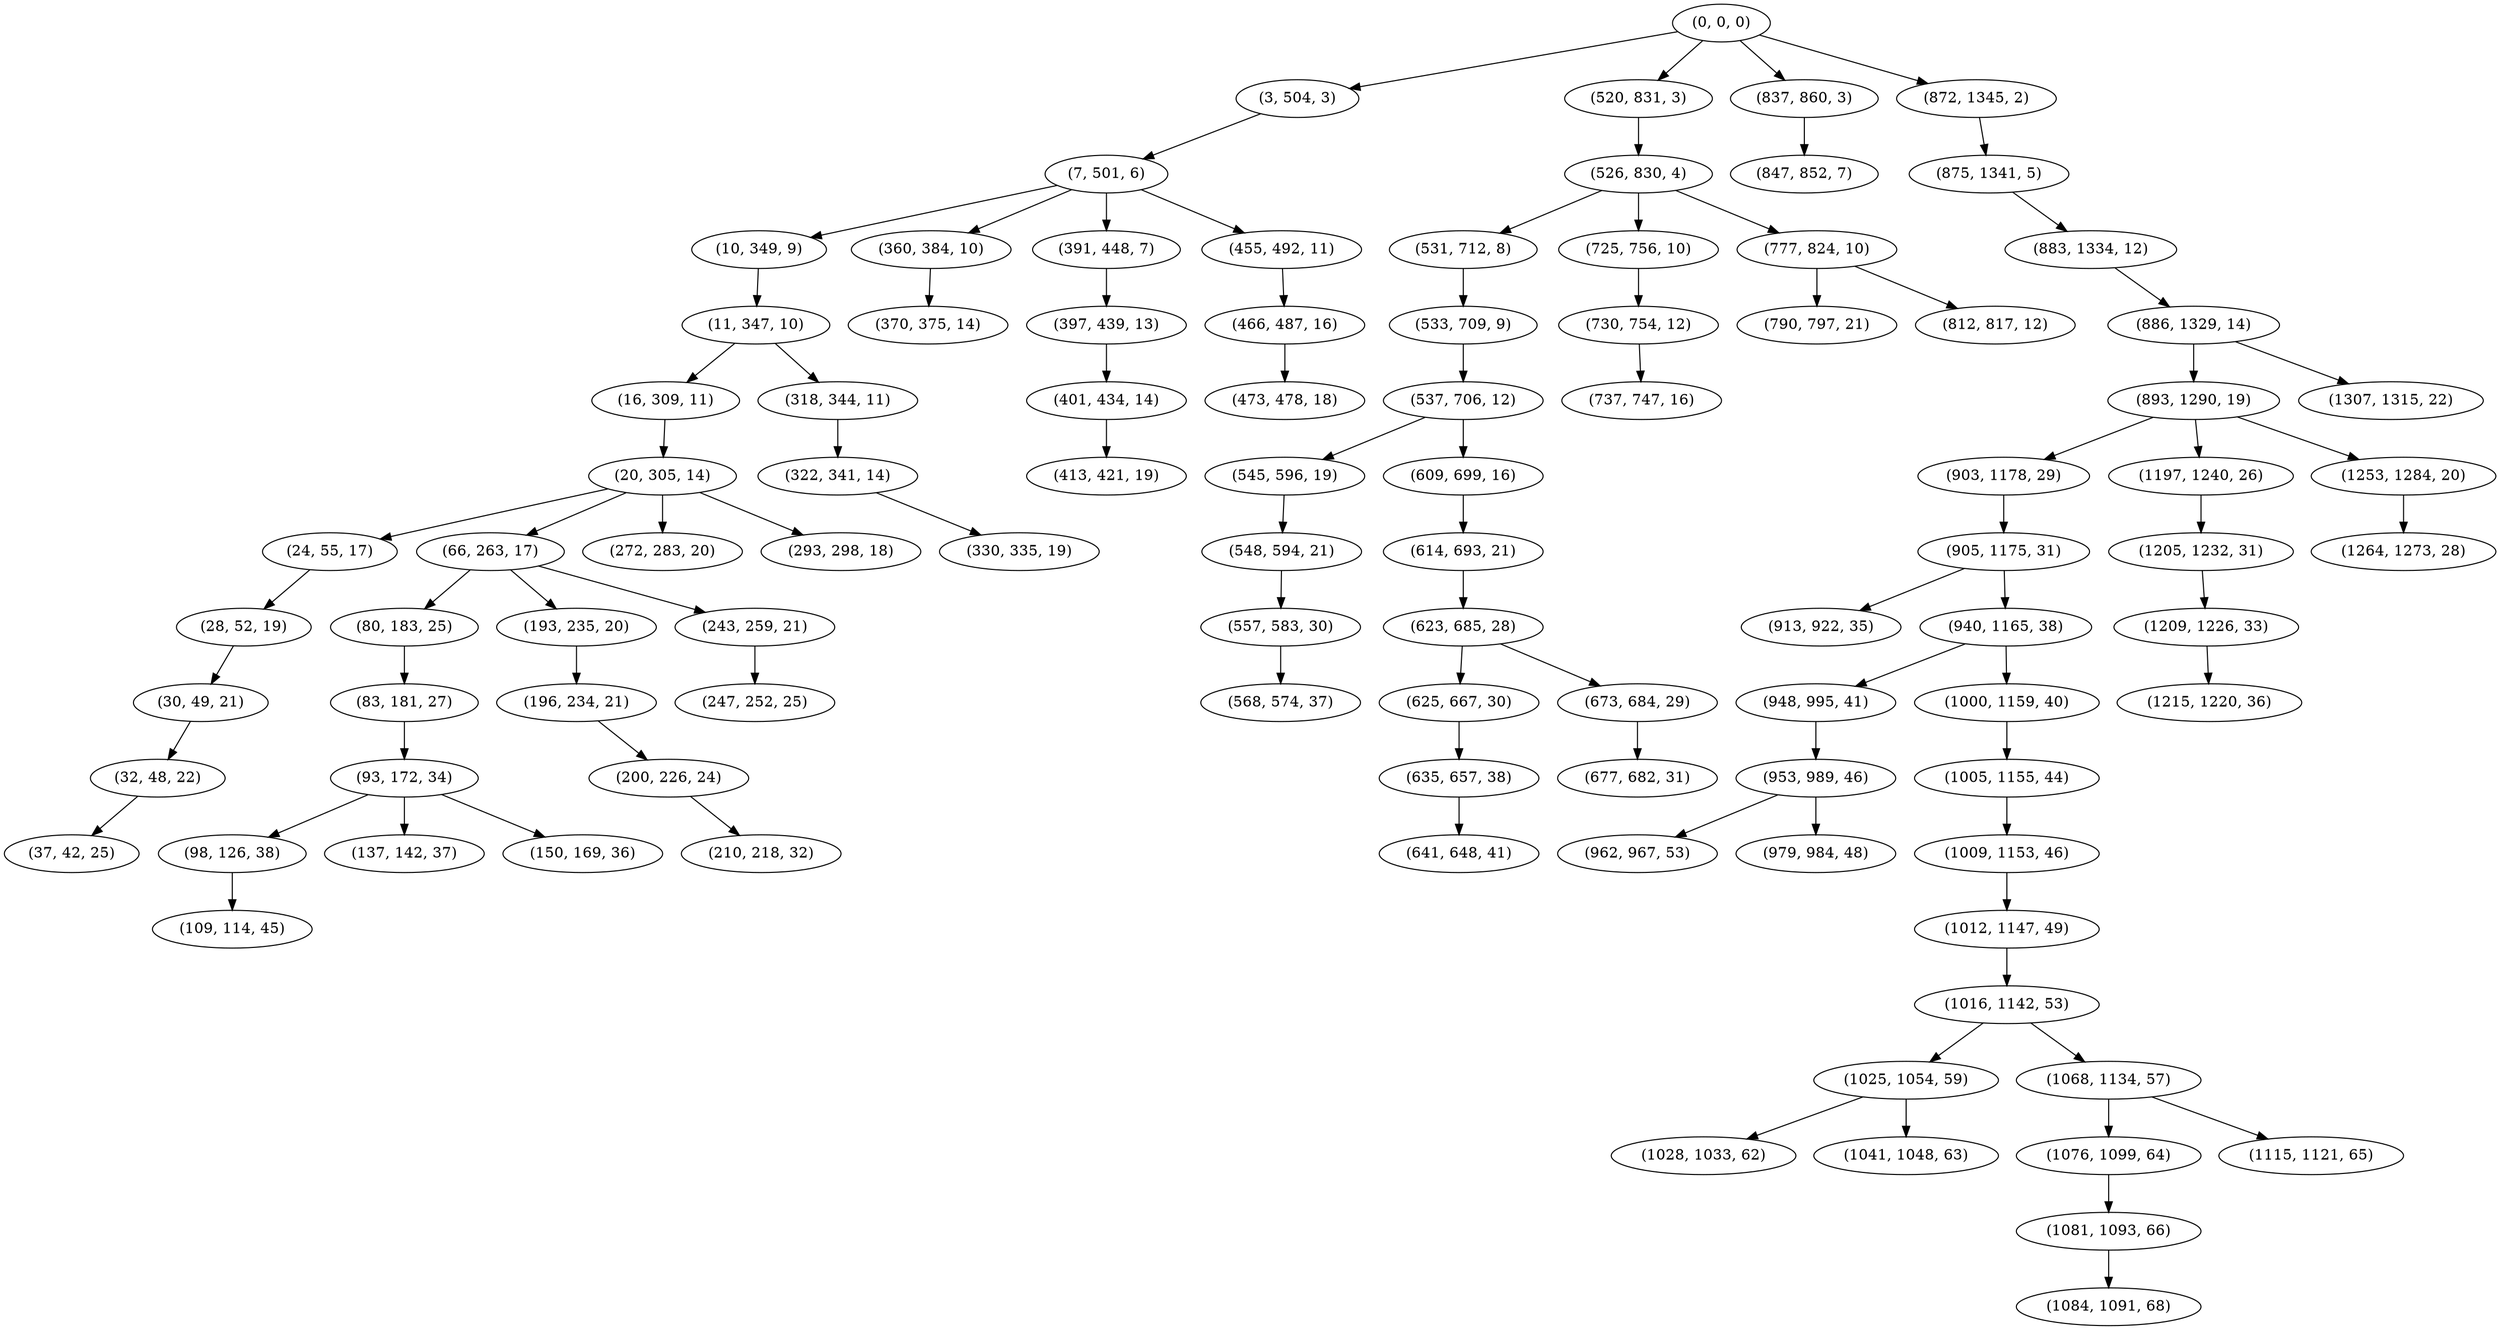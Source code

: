 digraph tree {
    "(0, 0, 0)";
    "(3, 504, 3)";
    "(7, 501, 6)";
    "(10, 349, 9)";
    "(11, 347, 10)";
    "(16, 309, 11)";
    "(20, 305, 14)";
    "(24, 55, 17)";
    "(28, 52, 19)";
    "(30, 49, 21)";
    "(32, 48, 22)";
    "(37, 42, 25)";
    "(66, 263, 17)";
    "(80, 183, 25)";
    "(83, 181, 27)";
    "(93, 172, 34)";
    "(98, 126, 38)";
    "(109, 114, 45)";
    "(137, 142, 37)";
    "(150, 169, 36)";
    "(193, 235, 20)";
    "(196, 234, 21)";
    "(200, 226, 24)";
    "(210, 218, 32)";
    "(243, 259, 21)";
    "(247, 252, 25)";
    "(272, 283, 20)";
    "(293, 298, 18)";
    "(318, 344, 11)";
    "(322, 341, 14)";
    "(330, 335, 19)";
    "(360, 384, 10)";
    "(370, 375, 14)";
    "(391, 448, 7)";
    "(397, 439, 13)";
    "(401, 434, 14)";
    "(413, 421, 19)";
    "(455, 492, 11)";
    "(466, 487, 16)";
    "(473, 478, 18)";
    "(520, 831, 3)";
    "(526, 830, 4)";
    "(531, 712, 8)";
    "(533, 709, 9)";
    "(537, 706, 12)";
    "(545, 596, 19)";
    "(548, 594, 21)";
    "(557, 583, 30)";
    "(568, 574, 37)";
    "(609, 699, 16)";
    "(614, 693, 21)";
    "(623, 685, 28)";
    "(625, 667, 30)";
    "(635, 657, 38)";
    "(641, 648, 41)";
    "(673, 684, 29)";
    "(677, 682, 31)";
    "(725, 756, 10)";
    "(730, 754, 12)";
    "(737, 747, 16)";
    "(777, 824, 10)";
    "(790, 797, 21)";
    "(812, 817, 12)";
    "(837, 860, 3)";
    "(847, 852, 7)";
    "(872, 1345, 2)";
    "(875, 1341, 5)";
    "(883, 1334, 12)";
    "(886, 1329, 14)";
    "(893, 1290, 19)";
    "(903, 1178, 29)";
    "(905, 1175, 31)";
    "(913, 922, 35)";
    "(940, 1165, 38)";
    "(948, 995, 41)";
    "(953, 989, 46)";
    "(962, 967, 53)";
    "(979, 984, 48)";
    "(1000, 1159, 40)";
    "(1005, 1155, 44)";
    "(1009, 1153, 46)";
    "(1012, 1147, 49)";
    "(1016, 1142, 53)";
    "(1025, 1054, 59)";
    "(1028, 1033, 62)";
    "(1041, 1048, 63)";
    "(1068, 1134, 57)";
    "(1076, 1099, 64)";
    "(1081, 1093, 66)";
    "(1084, 1091, 68)";
    "(1115, 1121, 65)";
    "(1197, 1240, 26)";
    "(1205, 1232, 31)";
    "(1209, 1226, 33)";
    "(1215, 1220, 36)";
    "(1253, 1284, 20)";
    "(1264, 1273, 28)";
    "(1307, 1315, 22)";
    "(0, 0, 0)" -> "(3, 504, 3)";
    "(0, 0, 0)" -> "(520, 831, 3)";
    "(0, 0, 0)" -> "(837, 860, 3)";
    "(0, 0, 0)" -> "(872, 1345, 2)";
    "(3, 504, 3)" -> "(7, 501, 6)";
    "(7, 501, 6)" -> "(10, 349, 9)";
    "(7, 501, 6)" -> "(360, 384, 10)";
    "(7, 501, 6)" -> "(391, 448, 7)";
    "(7, 501, 6)" -> "(455, 492, 11)";
    "(10, 349, 9)" -> "(11, 347, 10)";
    "(11, 347, 10)" -> "(16, 309, 11)";
    "(11, 347, 10)" -> "(318, 344, 11)";
    "(16, 309, 11)" -> "(20, 305, 14)";
    "(20, 305, 14)" -> "(24, 55, 17)";
    "(20, 305, 14)" -> "(66, 263, 17)";
    "(20, 305, 14)" -> "(272, 283, 20)";
    "(20, 305, 14)" -> "(293, 298, 18)";
    "(24, 55, 17)" -> "(28, 52, 19)";
    "(28, 52, 19)" -> "(30, 49, 21)";
    "(30, 49, 21)" -> "(32, 48, 22)";
    "(32, 48, 22)" -> "(37, 42, 25)";
    "(66, 263, 17)" -> "(80, 183, 25)";
    "(66, 263, 17)" -> "(193, 235, 20)";
    "(66, 263, 17)" -> "(243, 259, 21)";
    "(80, 183, 25)" -> "(83, 181, 27)";
    "(83, 181, 27)" -> "(93, 172, 34)";
    "(93, 172, 34)" -> "(98, 126, 38)";
    "(93, 172, 34)" -> "(137, 142, 37)";
    "(93, 172, 34)" -> "(150, 169, 36)";
    "(98, 126, 38)" -> "(109, 114, 45)";
    "(193, 235, 20)" -> "(196, 234, 21)";
    "(196, 234, 21)" -> "(200, 226, 24)";
    "(200, 226, 24)" -> "(210, 218, 32)";
    "(243, 259, 21)" -> "(247, 252, 25)";
    "(318, 344, 11)" -> "(322, 341, 14)";
    "(322, 341, 14)" -> "(330, 335, 19)";
    "(360, 384, 10)" -> "(370, 375, 14)";
    "(391, 448, 7)" -> "(397, 439, 13)";
    "(397, 439, 13)" -> "(401, 434, 14)";
    "(401, 434, 14)" -> "(413, 421, 19)";
    "(455, 492, 11)" -> "(466, 487, 16)";
    "(466, 487, 16)" -> "(473, 478, 18)";
    "(520, 831, 3)" -> "(526, 830, 4)";
    "(526, 830, 4)" -> "(531, 712, 8)";
    "(526, 830, 4)" -> "(725, 756, 10)";
    "(526, 830, 4)" -> "(777, 824, 10)";
    "(531, 712, 8)" -> "(533, 709, 9)";
    "(533, 709, 9)" -> "(537, 706, 12)";
    "(537, 706, 12)" -> "(545, 596, 19)";
    "(537, 706, 12)" -> "(609, 699, 16)";
    "(545, 596, 19)" -> "(548, 594, 21)";
    "(548, 594, 21)" -> "(557, 583, 30)";
    "(557, 583, 30)" -> "(568, 574, 37)";
    "(609, 699, 16)" -> "(614, 693, 21)";
    "(614, 693, 21)" -> "(623, 685, 28)";
    "(623, 685, 28)" -> "(625, 667, 30)";
    "(623, 685, 28)" -> "(673, 684, 29)";
    "(625, 667, 30)" -> "(635, 657, 38)";
    "(635, 657, 38)" -> "(641, 648, 41)";
    "(673, 684, 29)" -> "(677, 682, 31)";
    "(725, 756, 10)" -> "(730, 754, 12)";
    "(730, 754, 12)" -> "(737, 747, 16)";
    "(777, 824, 10)" -> "(790, 797, 21)";
    "(777, 824, 10)" -> "(812, 817, 12)";
    "(837, 860, 3)" -> "(847, 852, 7)";
    "(872, 1345, 2)" -> "(875, 1341, 5)";
    "(875, 1341, 5)" -> "(883, 1334, 12)";
    "(883, 1334, 12)" -> "(886, 1329, 14)";
    "(886, 1329, 14)" -> "(893, 1290, 19)";
    "(886, 1329, 14)" -> "(1307, 1315, 22)";
    "(893, 1290, 19)" -> "(903, 1178, 29)";
    "(893, 1290, 19)" -> "(1197, 1240, 26)";
    "(893, 1290, 19)" -> "(1253, 1284, 20)";
    "(903, 1178, 29)" -> "(905, 1175, 31)";
    "(905, 1175, 31)" -> "(913, 922, 35)";
    "(905, 1175, 31)" -> "(940, 1165, 38)";
    "(940, 1165, 38)" -> "(948, 995, 41)";
    "(940, 1165, 38)" -> "(1000, 1159, 40)";
    "(948, 995, 41)" -> "(953, 989, 46)";
    "(953, 989, 46)" -> "(962, 967, 53)";
    "(953, 989, 46)" -> "(979, 984, 48)";
    "(1000, 1159, 40)" -> "(1005, 1155, 44)";
    "(1005, 1155, 44)" -> "(1009, 1153, 46)";
    "(1009, 1153, 46)" -> "(1012, 1147, 49)";
    "(1012, 1147, 49)" -> "(1016, 1142, 53)";
    "(1016, 1142, 53)" -> "(1025, 1054, 59)";
    "(1016, 1142, 53)" -> "(1068, 1134, 57)";
    "(1025, 1054, 59)" -> "(1028, 1033, 62)";
    "(1025, 1054, 59)" -> "(1041, 1048, 63)";
    "(1068, 1134, 57)" -> "(1076, 1099, 64)";
    "(1068, 1134, 57)" -> "(1115, 1121, 65)";
    "(1076, 1099, 64)" -> "(1081, 1093, 66)";
    "(1081, 1093, 66)" -> "(1084, 1091, 68)";
    "(1197, 1240, 26)" -> "(1205, 1232, 31)";
    "(1205, 1232, 31)" -> "(1209, 1226, 33)";
    "(1209, 1226, 33)" -> "(1215, 1220, 36)";
    "(1253, 1284, 20)" -> "(1264, 1273, 28)";
}
